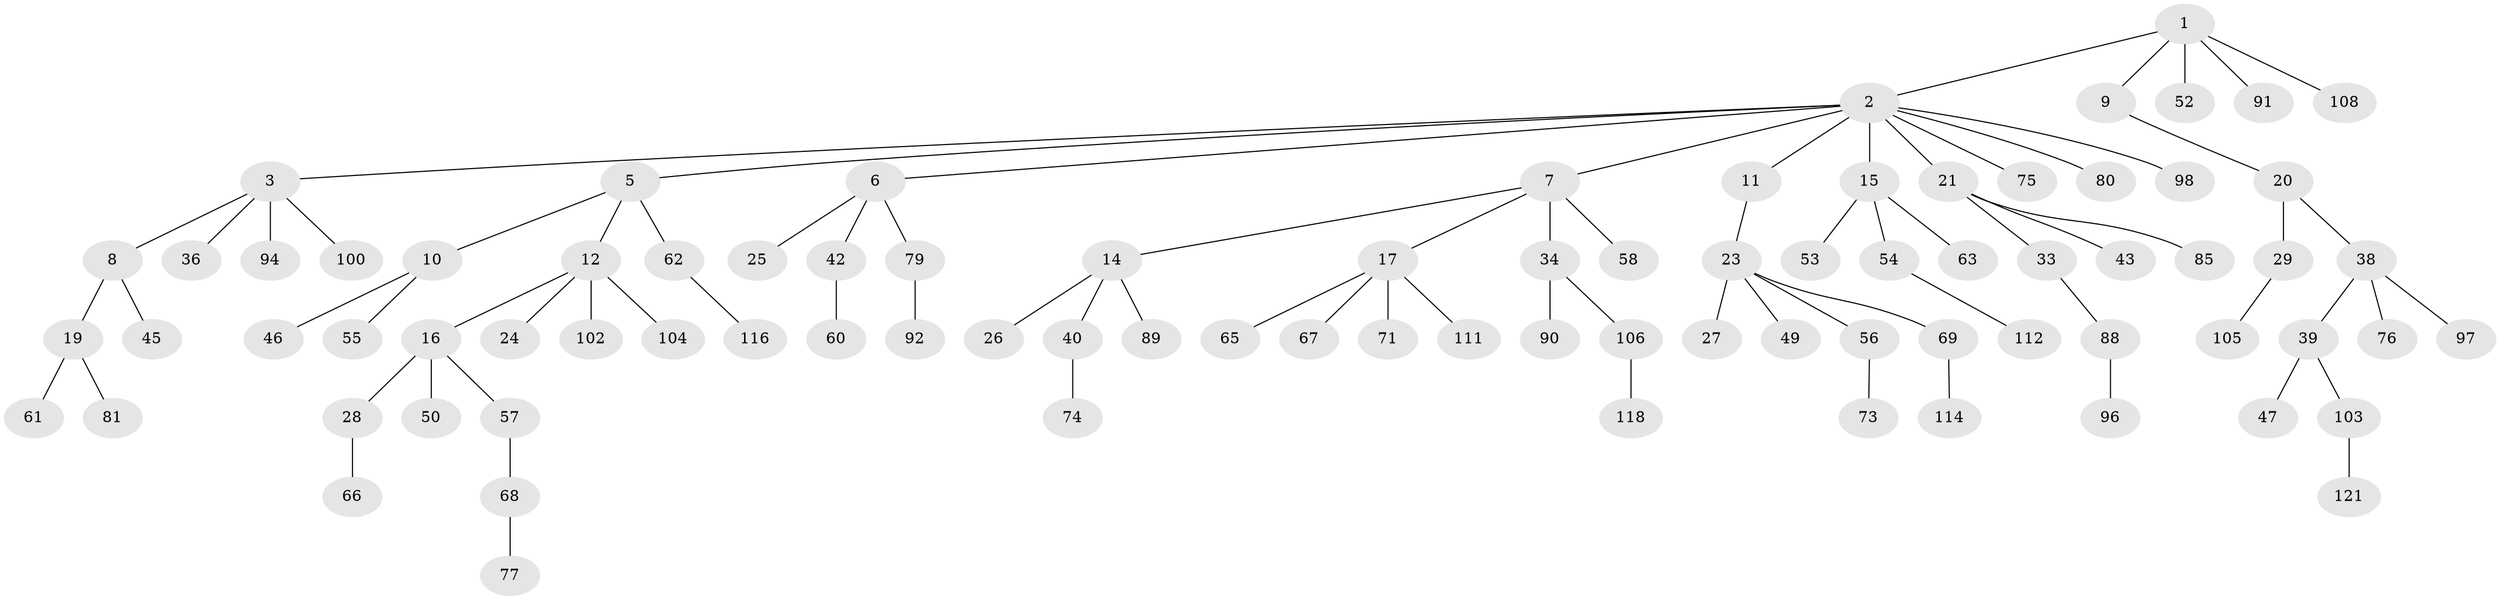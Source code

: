 // Generated by graph-tools (version 1.1) at 2025/24/03/03/25 07:24:07]
// undirected, 86 vertices, 85 edges
graph export_dot {
graph [start="1"]
  node [color=gray90,style=filled];
  1 [super="+31"];
  2 [super="+4"];
  3 [super="+18"];
  5;
  6 [super="+41"];
  7;
  8 [super="+13"];
  9 [super="+84"];
  10 [super="+37"];
  11;
  12 [super="+30"];
  14 [super="+22"];
  15 [super="+117"];
  16 [super="+48"];
  17 [super="+64"];
  19 [super="+35"];
  20;
  21;
  23 [super="+32"];
  24;
  25;
  26;
  27;
  28 [super="+120"];
  29 [super="+122"];
  33 [super="+70"];
  34 [super="+51"];
  36;
  38 [super="+44"];
  39;
  40 [super="+95"];
  42 [super="+87"];
  43 [super="+123"];
  45 [super="+86"];
  46;
  47 [super="+99"];
  49;
  50;
  52;
  53;
  54 [super="+59"];
  55;
  56;
  57;
  58;
  60;
  61 [super="+124"];
  62 [super="+78"];
  63 [super="+72"];
  65;
  66;
  67 [super="+107"];
  68 [super="+83"];
  69 [super="+82"];
  71;
  73;
  74 [super="+101"];
  75;
  76;
  77;
  79;
  80 [super="+109"];
  81;
  85 [super="+93"];
  88;
  89;
  90;
  91;
  92 [super="+119"];
  94;
  96;
  97;
  98;
  100;
  102;
  103 [super="+110"];
  104;
  105 [super="+113"];
  106 [super="+115"];
  108;
  111;
  112;
  114;
  116;
  118;
  121;
  1 -- 2;
  1 -- 9;
  1 -- 52;
  1 -- 108;
  1 -- 91;
  2 -- 3;
  2 -- 6;
  2 -- 7;
  2 -- 11;
  2 -- 15;
  2 -- 80;
  2 -- 98;
  2 -- 5;
  2 -- 75;
  2 -- 21;
  3 -- 8;
  3 -- 36;
  3 -- 100;
  3 -- 94;
  5 -- 10;
  5 -- 12;
  5 -- 62;
  6 -- 25;
  6 -- 42;
  6 -- 79;
  7 -- 14;
  7 -- 17;
  7 -- 34;
  7 -- 58;
  8 -- 19;
  8 -- 45;
  9 -- 20;
  10 -- 46;
  10 -- 55;
  11 -- 23;
  12 -- 16;
  12 -- 24;
  12 -- 102;
  12 -- 104;
  14 -- 26;
  14 -- 40;
  14 -- 89;
  15 -- 53;
  15 -- 54;
  15 -- 63;
  16 -- 28;
  16 -- 50;
  16 -- 57;
  17 -- 65;
  17 -- 67;
  17 -- 71;
  17 -- 111;
  19 -- 81;
  19 -- 61;
  20 -- 29;
  20 -- 38;
  21 -- 33;
  21 -- 43;
  21 -- 85;
  23 -- 27;
  23 -- 56;
  23 -- 49;
  23 -- 69;
  28 -- 66;
  29 -- 105;
  33 -- 88;
  34 -- 90;
  34 -- 106;
  38 -- 39;
  38 -- 97;
  38 -- 76;
  39 -- 47;
  39 -- 103;
  40 -- 74;
  42 -- 60;
  54 -- 112;
  56 -- 73;
  57 -- 68;
  62 -- 116;
  68 -- 77;
  69 -- 114;
  79 -- 92;
  88 -- 96;
  103 -- 121;
  106 -- 118;
}
